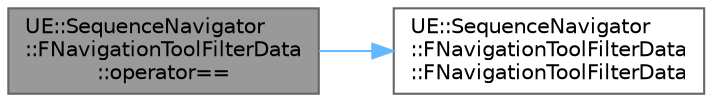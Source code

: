 digraph "UE::SequenceNavigator::FNavigationToolFilterData::operator=="
{
 // INTERACTIVE_SVG=YES
 // LATEX_PDF_SIZE
  bgcolor="transparent";
  edge [fontname=Helvetica,fontsize=10,labelfontname=Helvetica,labelfontsize=10];
  node [fontname=Helvetica,fontsize=10,shape=box,height=0.2,width=0.4];
  rankdir="LR";
  Node1 [id="Node000001",label="UE::SequenceNavigator\l::FNavigationToolFilterData\l::operator==",height=0.2,width=0.4,color="gray40", fillcolor="grey60", style="filled", fontcolor="black",tooltip=" "];
  Node1 -> Node2 [id="edge1_Node000001_Node000002",color="steelblue1",style="solid",tooltip=" "];
  Node2 [id="Node000002",label="UE::SequenceNavigator\l::FNavigationToolFilterData\l::FNavigationToolFilterData",height=0.2,width=0.4,color="grey40", fillcolor="white", style="filled",URL="$d8/d97/structUE_1_1SequenceNavigator_1_1FNavigationToolFilterData.html#a39040780d46a624dfdbfa30087901a46",tooltip=" "];
}
